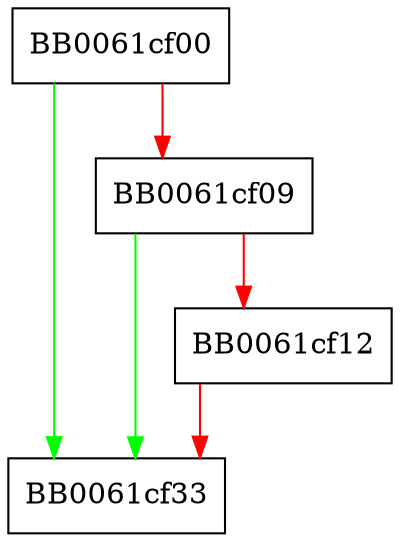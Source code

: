digraph PKCS12_free {
  node [shape="box"];
  graph [splines=ortho];
  BB0061cf00 -> BB0061cf33 [color="green"];
  BB0061cf00 -> BB0061cf09 [color="red"];
  BB0061cf09 -> BB0061cf33 [color="green"];
  BB0061cf09 -> BB0061cf12 [color="red"];
  BB0061cf12 -> BB0061cf33 [color="red"];
}